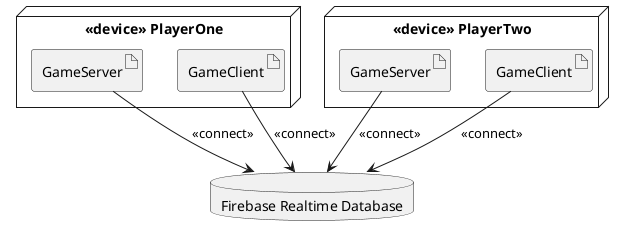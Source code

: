 @startuml

node "<<device>> PlayerOne" as PlayerOne {
    artifact "GameServer" as P1GameServer
    artifact "GameClient" as P1GameClient
}
node "<<device>> PlayerTwo" as PlayerTwo {
    artifact "GameServer" as P2GameServer
    artifact "GameClient" as P2GameClient
}
database "Firebase Realtime Database" as Firebase

P1GameClient --> Firebase : <<connect>>
P1GameServer --> Firebase : <<connect>>
P2GameClient --> Firebase : <<connect>>
P2GameServer --> Firebase : <<connect>>

@enduml